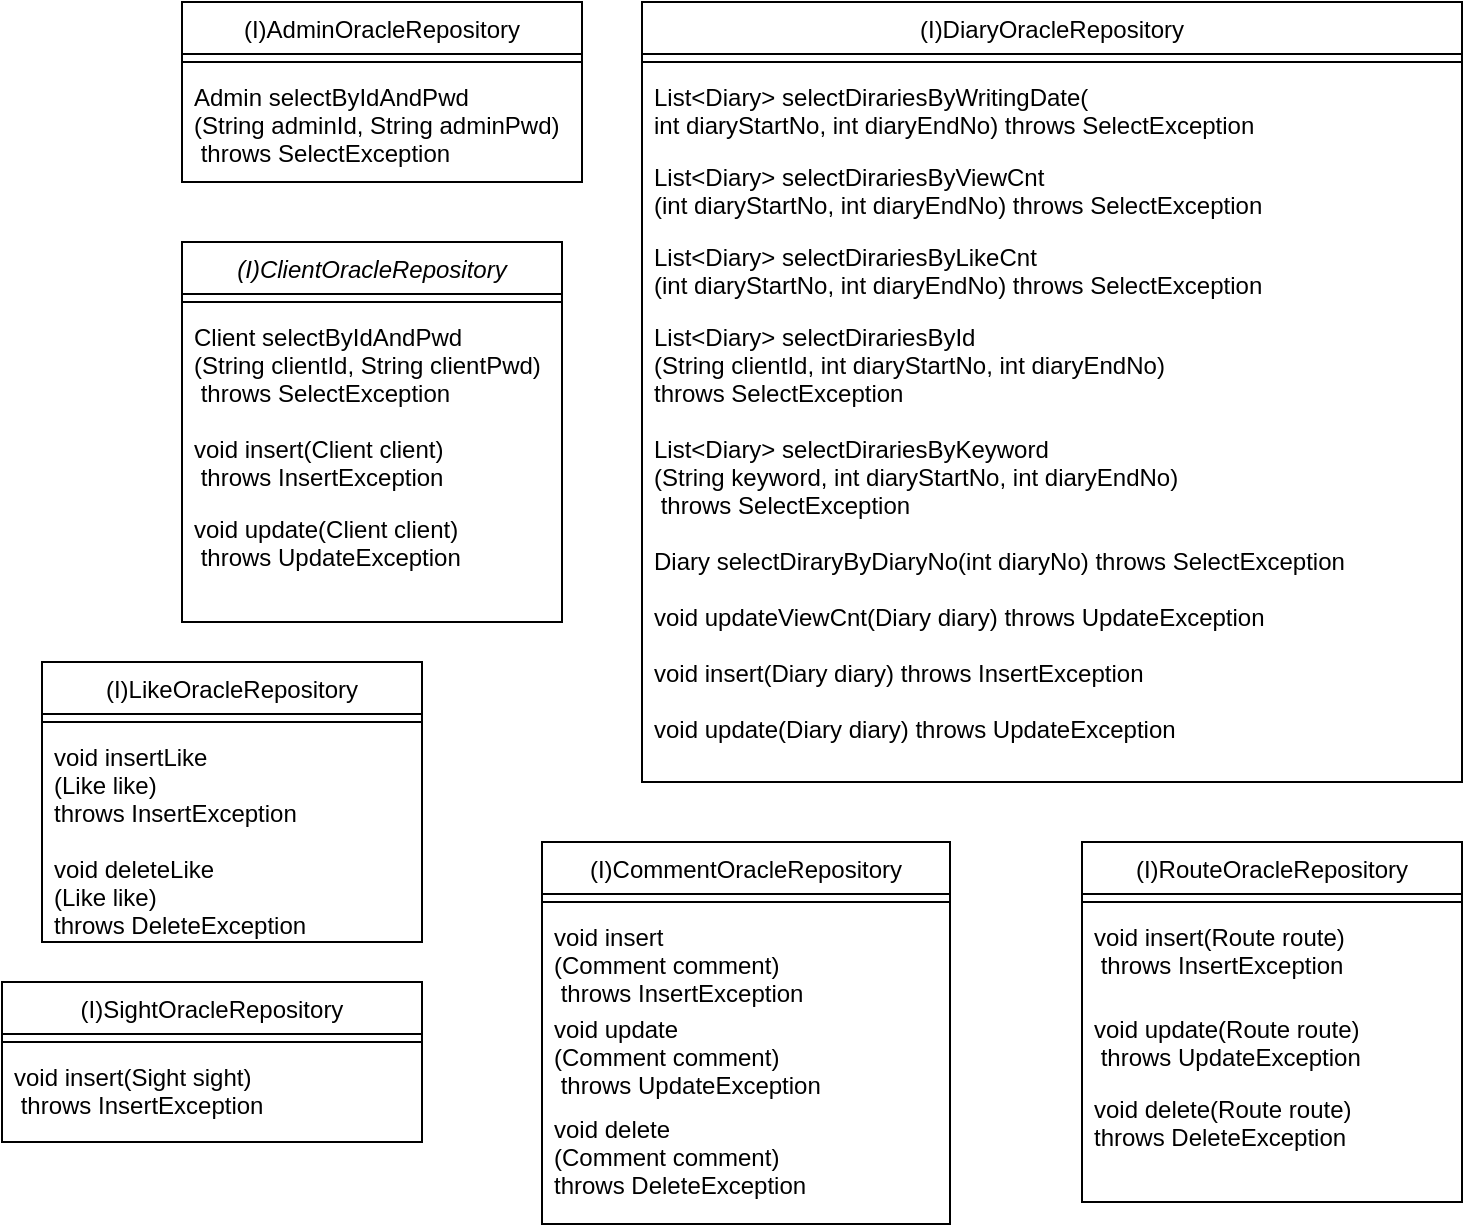 <mxfile version="20.0.4" type="device"><diagram id="C5RBs43oDa-KdzZeNtuy" name="Page-1"><mxGraphModel dx="1865" dy="547" grid="1" gridSize="10" guides="1" tooltips="1" connect="1" arrows="1" fold="1" page="1" pageScale="1" pageWidth="827" pageHeight="1169" math="0" shadow="0"><root><mxCell id="WIyWlLk6GJQsqaUBKTNV-0"/><mxCell id="WIyWlLk6GJQsqaUBKTNV-1" parent="WIyWlLk6GJQsqaUBKTNV-0"/><mxCell id="zkfFHV4jXpPFQw0GAbJ--0" value="(I)ClientOracleRepository" style="swimlane;fontStyle=2;align=center;verticalAlign=top;childLayout=stackLayout;horizontal=1;startSize=26;horizontalStack=0;resizeParent=1;resizeLast=0;collapsible=1;marginBottom=0;rounded=0;shadow=0;strokeWidth=1;" parent="WIyWlLk6GJQsqaUBKTNV-1" vertex="1"><mxGeometry x="70" y="160" width="190" height="190" as="geometry"><mxRectangle x="230" y="140" width="160" height="26" as="alternateBounds"/></mxGeometry></mxCell><mxCell id="zkfFHV4jXpPFQw0GAbJ--4" value="" style="line;html=1;strokeWidth=1;align=left;verticalAlign=middle;spacingTop=-1;spacingLeft=3;spacingRight=3;rotatable=0;labelPosition=right;points=[];portConstraint=eastwest;" parent="zkfFHV4jXpPFQw0GAbJ--0" vertex="1"><mxGeometry y="26" width="190" height="8" as="geometry"/></mxCell><mxCell id="rqv6vZIQmIfWx-Wsa5B7-43" value="Client selectByIdAndPwd&#10;(String clientId, String clientPwd)&#10; throws SelectException&#10;" style="text;align=left;verticalAlign=top;spacingLeft=4;spacingRight=4;overflow=hidden;rotatable=0;points=[[0,0.5],[1,0.5]];portConstraint=eastwest;" parent="zkfFHV4jXpPFQw0GAbJ--0" vertex="1"><mxGeometry y="34" width="190" height="56" as="geometry"/></mxCell><mxCell id="zkfFHV4jXpPFQw0GAbJ--5" value="void insert(Client client)&#10; throws InsertException&#10;" style="text;align=left;verticalAlign=top;spacingLeft=4;spacingRight=4;overflow=hidden;rotatable=0;points=[[0,0.5],[1,0.5]];portConstraint=eastwest;" parent="zkfFHV4jXpPFQw0GAbJ--0" vertex="1"><mxGeometry y="90" width="190" height="40" as="geometry"/></mxCell><mxCell id="0EjM4GsbVrVu126PNvpz-1" value="void update(Client client)&#10; throws UpdateException&#10;" style="text;align=left;verticalAlign=top;spacingLeft=4;spacingRight=4;overflow=hidden;rotatable=0;points=[[0,0.5],[1,0.5]];portConstraint=eastwest;" parent="zkfFHV4jXpPFQw0GAbJ--0" vertex="1"><mxGeometry y="130" width="190" height="40" as="geometry"/></mxCell><mxCell id="zkfFHV4jXpPFQw0GAbJ--17" value="(I)DiaryOracleRepository" style="swimlane;fontStyle=0;align=center;verticalAlign=top;childLayout=stackLayout;horizontal=1;startSize=26;horizontalStack=0;resizeParent=1;resizeLast=0;collapsible=1;marginBottom=0;rounded=0;shadow=0;strokeWidth=1;" parent="WIyWlLk6GJQsqaUBKTNV-1" vertex="1"><mxGeometry x="300" y="40" width="410" height="390" as="geometry"><mxRectangle x="550" y="140" width="160" height="26" as="alternateBounds"/></mxGeometry></mxCell><mxCell id="zkfFHV4jXpPFQw0GAbJ--23" value="" style="line;html=1;strokeWidth=1;align=left;verticalAlign=middle;spacingTop=-1;spacingLeft=3;spacingRight=3;rotatable=0;labelPosition=right;points=[];portConstraint=eastwest;" parent="zkfFHV4jXpPFQw0GAbJ--17" vertex="1"><mxGeometry y="26" width="410" height="8" as="geometry"/></mxCell><mxCell id="8VjDcOUm5XdPOnwoxeYc-0" value="List&lt;Diary&gt; selectDirariesByWritingDate(&#10;int diaryStartNo, int diaryEndNo) throws SelectException" style="text;align=left;verticalAlign=top;spacingLeft=4;spacingRight=4;overflow=hidden;rotatable=0;points=[[0,0.5],[1,0.5]];portConstraint=eastwest;" parent="zkfFHV4jXpPFQw0GAbJ--17" vertex="1"><mxGeometry y="34" width="410" height="40" as="geometry"/></mxCell><mxCell id="8VjDcOUm5XdPOnwoxeYc-2" value="List&lt;Diary&gt; selectDirariesByViewCnt&#10;(int diaryStartNo, int diaryEndNo) throws SelectException" style="text;align=left;verticalAlign=top;spacingLeft=4;spacingRight=4;overflow=hidden;rotatable=0;points=[[0,0.5],[1,0.5]];portConstraint=eastwest;" parent="zkfFHV4jXpPFQw0GAbJ--17" vertex="1"><mxGeometry y="74" width="410" height="40" as="geometry"/></mxCell><mxCell id="8VjDcOUm5XdPOnwoxeYc-4" value="List&lt;Diary&gt; selectDirariesByLikeCnt&#10;(int diaryStartNo, int diaryEndNo) throws SelectException" style="text;align=left;verticalAlign=top;spacingLeft=4;spacingRight=4;overflow=hidden;rotatable=0;points=[[0,0.5],[1,0.5]];portConstraint=eastwest;" parent="zkfFHV4jXpPFQw0GAbJ--17" vertex="1"><mxGeometry y="114" width="410" height="40" as="geometry"/></mxCell><mxCell id="8VjDcOUm5XdPOnwoxeYc-6" value="List&lt;Diary&gt; selectDirariesById&#10;(String clientId, int diaryStartNo, int diaryEndNo)&#10;throws SelectException" style="text;align=left;verticalAlign=top;spacingLeft=4;spacingRight=4;overflow=hidden;rotatable=0;points=[[0,0.5],[1,0.5]];portConstraint=eastwest;" parent="zkfFHV4jXpPFQw0GAbJ--17" vertex="1"><mxGeometry y="154" width="410" height="56" as="geometry"/></mxCell><mxCell id="8VjDcOUm5XdPOnwoxeYc-8" value="List&lt;Diary&gt; selectDirariesByKeyword&#10;(String keyword, int diaryStartNo, int diaryEndNo)&#10; throws SelectException" style="text;align=left;verticalAlign=top;spacingLeft=4;spacingRight=4;overflow=hidden;rotatable=0;points=[[0,0.5],[1,0.5]];portConstraint=eastwest;" parent="zkfFHV4jXpPFQw0GAbJ--17" vertex="1"><mxGeometry y="210" width="410" height="56" as="geometry"/></mxCell><mxCell id="8VjDcOUm5XdPOnwoxeYc-9" value="Diary selectDiraryByDiaryNo(int diaryNo) throws SelectException" style="text;align=left;verticalAlign=top;spacingLeft=4;spacingRight=4;overflow=hidden;rotatable=0;points=[[0,0.5],[1,0.5]];portConstraint=eastwest;" parent="zkfFHV4jXpPFQw0GAbJ--17" vertex="1"><mxGeometry y="266" width="410" height="28" as="geometry"/></mxCell><mxCell id="8VjDcOUm5XdPOnwoxeYc-10" value="void updateViewCnt(Diary diary) throws UpdateException" style="text;align=left;verticalAlign=top;spacingLeft=4;spacingRight=4;overflow=hidden;rotatable=0;points=[[0,0.5],[1,0.5]];portConstraint=eastwest;" parent="zkfFHV4jXpPFQw0GAbJ--17" vertex="1"><mxGeometry y="294" width="410" height="28" as="geometry"/></mxCell><mxCell id="8VjDcOUm5XdPOnwoxeYc-11" value="void insert(Diary diary) throws InsertException" style="text;align=left;verticalAlign=top;spacingLeft=4;spacingRight=4;overflow=hidden;rotatable=0;points=[[0,0.5],[1,0.5]];portConstraint=eastwest;" parent="zkfFHV4jXpPFQw0GAbJ--17" vertex="1"><mxGeometry y="322" width="410" height="28" as="geometry"/></mxCell><mxCell id="8VjDcOUm5XdPOnwoxeYc-12" value="void update(Diary diary) throws UpdateException" style="text;align=left;verticalAlign=top;spacingLeft=4;spacingRight=4;overflow=hidden;rotatable=0;points=[[0,0.5],[1,0.5]];portConstraint=eastwest;" parent="zkfFHV4jXpPFQw0GAbJ--17" vertex="1"><mxGeometry y="350" width="410" height="28" as="geometry"/></mxCell><mxCell id="rqv6vZIQmIfWx-Wsa5B7-2" value="(I)AdminOracleRepository" style="swimlane;fontStyle=0;align=center;verticalAlign=top;childLayout=stackLayout;horizontal=1;startSize=26;horizontalStack=0;resizeParent=1;resizeLast=0;collapsible=1;marginBottom=0;rounded=0;shadow=0;strokeWidth=1;" parent="WIyWlLk6GJQsqaUBKTNV-1" vertex="1"><mxGeometry x="70" y="40" width="200" height="90" as="geometry"><mxRectangle x="550" y="140" width="160" height="26" as="alternateBounds"/></mxGeometry></mxCell><mxCell id="rqv6vZIQmIfWx-Wsa5B7-8" value="" style="line;html=1;strokeWidth=1;align=left;verticalAlign=middle;spacingTop=-1;spacingLeft=3;spacingRight=3;rotatable=0;labelPosition=right;points=[];portConstraint=eastwest;" parent="rqv6vZIQmIfWx-Wsa5B7-2" vertex="1"><mxGeometry y="26" width="200" height="8" as="geometry"/></mxCell><mxCell id="0EjM4GsbVrVu126PNvpz-50" value="Admin selectByIdAndPwd&#10;(String adminId, String adminPwd)&#10; throws SelectException&#10;" style="text;align=left;verticalAlign=top;spacingLeft=4;spacingRight=4;overflow=hidden;rotatable=0;points=[[0,0.5],[1,0.5]];portConstraint=eastwest;" parent="rqv6vZIQmIfWx-Wsa5B7-2" vertex="1"><mxGeometry y="34" width="200" height="56" as="geometry"/></mxCell><mxCell id="rqv6vZIQmIfWx-Wsa5B7-10" value="(I)CommentOracleRepository" style="swimlane;fontStyle=0;align=center;verticalAlign=top;childLayout=stackLayout;horizontal=1;startSize=26;horizontalStack=0;resizeParent=1;resizeLast=0;collapsible=1;marginBottom=0;rounded=0;shadow=0;strokeWidth=1;" parent="WIyWlLk6GJQsqaUBKTNV-1" vertex="1"><mxGeometry x="250" y="460" width="204" height="191" as="geometry"><mxRectangle x="550" y="140" width="160" height="26" as="alternateBounds"/></mxGeometry></mxCell><mxCell id="rqv6vZIQmIfWx-Wsa5B7-16" value="" style="line;html=1;strokeWidth=1;align=left;verticalAlign=middle;spacingTop=-1;spacingLeft=3;spacingRight=3;rotatable=0;labelPosition=right;points=[];portConstraint=eastwest;" parent="rqv6vZIQmIfWx-Wsa5B7-10" vertex="1"><mxGeometry y="26" width="204" height="8" as="geometry"/></mxCell><mxCell id="0EjM4GsbVrVu126PNvpz-51" value="void insert&#10;(Comment comment)&#10; throws InsertException&#10;" style="text;align=left;verticalAlign=top;spacingLeft=4;spacingRight=4;overflow=hidden;rotatable=0;points=[[0,0.5],[1,0.5]];portConstraint=eastwest;" parent="rqv6vZIQmIfWx-Wsa5B7-10" vertex="1"><mxGeometry y="34" width="204" height="46" as="geometry"/></mxCell><mxCell id="0EjM4GsbVrVu126PNvpz-52" value="void update&#10;(Comment comment)&#10; throws UpdateException&#10;" style="text;align=left;verticalAlign=top;spacingLeft=4;spacingRight=4;overflow=hidden;rotatable=0;points=[[0,0.5],[1,0.5]];portConstraint=eastwest;" parent="rqv6vZIQmIfWx-Wsa5B7-10" vertex="1"><mxGeometry y="80" width="204" height="50" as="geometry"/></mxCell><mxCell id="0EjM4GsbVrVu126PNvpz-53" value="void delete&#10;(Comment comment)&#10;throws DeleteException" style="text;align=left;verticalAlign=top;spacingLeft=4;spacingRight=4;overflow=hidden;rotatable=0;points=[[0,0.5],[1,0.5]];portConstraint=eastwest;" parent="rqv6vZIQmIfWx-Wsa5B7-10" vertex="1"><mxGeometry y="130" width="204" height="50" as="geometry"/></mxCell><mxCell id="rqv6vZIQmIfWx-Wsa5B7-18" value="(I)LikeOracleRepository" style="swimlane;fontStyle=0;align=center;verticalAlign=top;childLayout=stackLayout;horizontal=1;startSize=26;horizontalStack=0;resizeParent=1;resizeLast=0;collapsible=1;marginBottom=0;rounded=0;shadow=0;strokeWidth=1;" parent="WIyWlLk6GJQsqaUBKTNV-1" vertex="1"><mxGeometry y="370" width="190" height="140" as="geometry"><mxRectangle x="550" y="140" width="160" height="26" as="alternateBounds"/></mxGeometry></mxCell><mxCell id="rqv6vZIQmIfWx-Wsa5B7-24" value="" style="line;html=1;strokeWidth=1;align=left;verticalAlign=middle;spacingTop=-1;spacingLeft=3;spacingRight=3;rotatable=0;labelPosition=right;points=[];portConstraint=eastwest;" parent="rqv6vZIQmIfWx-Wsa5B7-18" vertex="1"><mxGeometry y="26" width="190" height="8" as="geometry"/></mxCell><mxCell id="0EjM4GsbVrVu126PNvpz-22" value="void insertLike&#10;(Like like)&#10;throws InsertException" style="text;align=left;verticalAlign=top;spacingLeft=4;spacingRight=4;overflow=hidden;rotatable=0;points=[[0,0.5],[1,0.5]];portConstraint=eastwest;" parent="rqv6vZIQmIfWx-Wsa5B7-18" vertex="1"><mxGeometry y="34" width="190" height="56" as="geometry"/></mxCell><mxCell id="0EjM4GsbVrVu126PNvpz-58" value="void deleteLike&#10;(Like like)&#10;throws DeleteException&#10;" style="text;align=left;verticalAlign=top;spacingLeft=4;spacingRight=4;overflow=hidden;rotatable=0;points=[[0,0.5],[1,0.5]];portConstraint=eastwest;" parent="rqv6vZIQmIfWx-Wsa5B7-18" vertex="1"><mxGeometry y="90" width="190" height="50" as="geometry"/></mxCell><mxCell id="rqv6vZIQmIfWx-Wsa5B7-26" value="(I)RouteOracleRepository" style="swimlane;fontStyle=0;align=center;verticalAlign=top;childLayout=stackLayout;horizontal=1;startSize=26;horizontalStack=0;resizeParent=1;resizeLast=0;collapsible=1;marginBottom=0;rounded=0;shadow=0;strokeWidth=1;" parent="WIyWlLk6GJQsqaUBKTNV-1" vertex="1"><mxGeometry x="520" y="460" width="190" height="180" as="geometry"><mxRectangle x="550" y="140" width="160" height="26" as="alternateBounds"/></mxGeometry></mxCell><mxCell id="rqv6vZIQmIfWx-Wsa5B7-32" value="" style="line;html=1;strokeWidth=1;align=left;verticalAlign=middle;spacingTop=-1;spacingLeft=3;spacingRight=3;rotatable=0;labelPosition=right;points=[];portConstraint=eastwest;" parent="rqv6vZIQmIfWx-Wsa5B7-26" vertex="1"><mxGeometry y="26" width="190" height="8" as="geometry"/></mxCell><mxCell id="0EjM4GsbVrVu126PNvpz-54" value="void insert(Route route)&#10; throws InsertException&#10;" style="text;align=left;verticalAlign=top;spacingLeft=4;spacingRight=4;overflow=hidden;rotatable=0;points=[[0,0.5],[1,0.5]];portConstraint=eastwest;" parent="rqv6vZIQmIfWx-Wsa5B7-26" vertex="1"><mxGeometry y="34" width="190" height="46" as="geometry"/></mxCell><mxCell id="0EjM4GsbVrVu126PNvpz-55" value="void update(Route route)&#10; throws UpdateException&#10;" style="text;align=left;verticalAlign=top;spacingLeft=4;spacingRight=4;overflow=hidden;rotatable=0;points=[[0,0.5],[1,0.5]];portConstraint=eastwest;" parent="rqv6vZIQmIfWx-Wsa5B7-26" vertex="1"><mxGeometry y="80" width="190" height="40" as="geometry"/></mxCell><mxCell id="0EjM4GsbVrVu126PNvpz-56" value="void delete(Route route)&#10;throws DeleteException&#10;" style="text;align=left;verticalAlign=top;spacingLeft=4;spacingRight=4;overflow=hidden;rotatable=0;points=[[0,0.5],[1,0.5]];portConstraint=eastwest;" parent="rqv6vZIQmIfWx-Wsa5B7-26" vertex="1"><mxGeometry y="120" width="190" height="60" as="geometry"/></mxCell><mxCell id="rqv6vZIQmIfWx-Wsa5B7-34" value="(I)SightOracleRepository" style="swimlane;fontStyle=0;align=center;verticalAlign=top;childLayout=stackLayout;horizontal=1;startSize=26;horizontalStack=0;resizeParent=1;resizeLast=0;collapsible=1;marginBottom=0;rounded=0;shadow=0;strokeWidth=1;" parent="WIyWlLk6GJQsqaUBKTNV-1" vertex="1"><mxGeometry x="-20" y="530" width="210" height="80" as="geometry"><mxRectangle x="550" y="140" width="160" height="26" as="alternateBounds"/></mxGeometry></mxCell><mxCell id="rqv6vZIQmIfWx-Wsa5B7-40" value="" style="line;html=1;strokeWidth=1;align=left;verticalAlign=middle;spacingTop=-1;spacingLeft=3;spacingRight=3;rotatable=0;labelPosition=right;points=[];portConstraint=eastwest;" parent="rqv6vZIQmIfWx-Wsa5B7-34" vertex="1"><mxGeometry y="26" width="210" height="8" as="geometry"/></mxCell><mxCell id="0EjM4GsbVrVu126PNvpz-57" value="void insert(Sight sight)&#10; throws InsertException&#10;" style="text;align=left;verticalAlign=top;spacingLeft=4;spacingRight=4;overflow=hidden;rotatable=0;points=[[0,0.5],[1,0.5]];portConstraint=eastwest;" parent="rqv6vZIQmIfWx-Wsa5B7-34" vertex="1"><mxGeometry y="34" width="210" height="36" as="geometry"/></mxCell></root></mxGraphModel></diagram></mxfile>